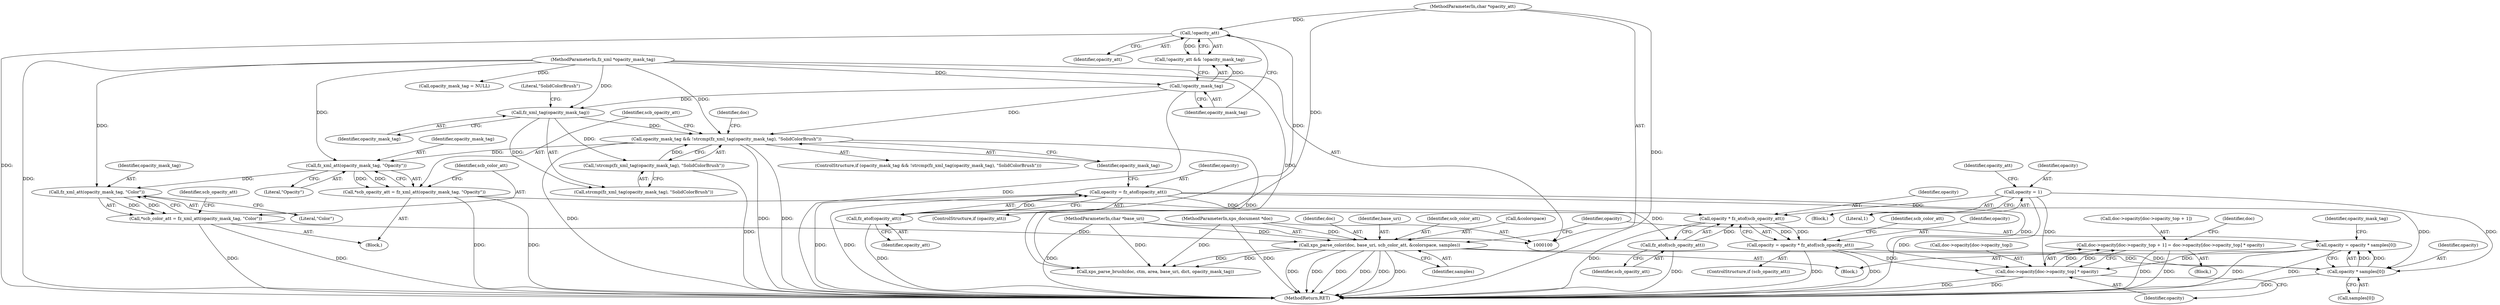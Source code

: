 digraph "0_ghostscript_60dabde18d7fe12b19da8b509bdfee9cc886aafc@array" {
"1000189" [label="(Call,doc->opacity[doc->opacity_top + 1] = doc->opacity[doc->opacity_top] * opacity)"];
"1000199" [label="(Call,doc->opacity[doc->opacity_top] * opacity)"];
"1000167" [label="(Call,opacity = opacity * samples[0])"];
"1000169" [label="(Call,opacity * samples[0])"];
"1000122" [label="(Call,opacity = fz_atof(opacity_att))"];
"1000124" [label="(Call,fz_atof(opacity_att))"];
"1000112" [label="(Call,!opacity_att)"];
"1000106" [label="(MethodParameterIn,char *opacity_att)"];
"1000117" [label="(Call,opacity = 1)"];
"1000149" [label="(Call,opacity = opacity * fz_atof(scb_opacity_att))"];
"1000151" [label="(Call,opacity * fz_atof(scb_opacity_att))"];
"1000153" [label="(Call,fz_atof(scb_opacity_att))"];
"1000136" [label="(Call,*scb_opacity_att = fz_xml_att(opacity_mask_tag, \"Opacity\"))"];
"1000138" [label="(Call,fz_xml_att(opacity_mask_tag, \"Opacity\"))"];
"1000127" [label="(Call,opacity_mask_tag && !strcmp(fz_xml_tag(opacity_mask_tag), \"SolidColorBrush\"))"];
"1000131" [label="(Call,fz_xml_tag(opacity_mask_tag))"];
"1000114" [label="(Call,!opacity_mask_tag)"];
"1000107" [label="(MethodParameterIn,fz_xml *opacity_mask_tag)"];
"1000129" [label="(Call,!strcmp(fz_xml_tag(opacity_mask_tag), \"SolidColorBrush\"))"];
"1000160" [label="(Call,xps_parse_color(doc, base_uri, scb_color_att, &colorspace, samples))"];
"1000101" [label="(MethodParameterIn,xps_document *doc)"];
"1000104" [label="(MethodParameterIn,char *base_uri)"];
"1000142" [label="(Call,*scb_color_att = fz_xml_att(opacity_mask_tag, \"Color\"))"];
"1000144" [label="(Call,fz_xml_att(opacity_mask_tag, \"Color\"))"];
"1000188" [label="(Block,)"];
"1000154" [label="(Identifier,scb_opacity_att)"];
"1000145" [label="(Identifier,opacity_mask_tag)"];
"1000149" [label="(Call,opacity = opacity * fz_atof(scb_opacity_att))"];
"1000166" [label="(Identifier,samples)"];
"1000210" [label="(Identifier,doc)"];
"1000117" [label="(Call,opacity = 1)"];
"1000146" [label="(Literal,\"Color\")"];
"1000121" [label="(Identifier,opacity_att)"];
"1000142" [label="(Call,*scb_color_att = fz_xml_att(opacity_mask_tag, \"Color\"))"];
"1000137" [label="(Identifier,scb_opacity_att)"];
"1000161" [label="(Identifier,doc)"];
"1000175" [label="(Identifier,opacity_mask_tag)"];
"1000124" [label="(Call,fz_atof(opacity_att))"];
"1000125" [label="(Identifier,opacity_att)"];
"1000181" [label="(Identifier,doc)"];
"1000130" [label="(Call,strcmp(fz_xml_tag(opacity_mask_tag), \"SolidColorBrush\"))"];
"1000111" [label="(Call,!opacity_att && !opacity_mask_tag)"];
"1000190" [label="(Call,doc->opacity[doc->opacity_top + 1])"];
"1000162" [label="(Identifier,base_uri)"];
"1000140" [label="(Literal,\"Opacity\")"];
"1000148" [label="(Identifier,scb_opacity_att)"];
"1000122" [label="(Call,opacity = fz_atof(opacity_att))"];
"1000168" [label="(Identifier,opacity)"];
"1000144" [label="(Call,fz_xml_att(opacity_mask_tag, \"Color\"))"];
"1000153" [label="(Call,fz_atof(scb_opacity_att))"];
"1000150" [label="(Identifier,opacity)"];
"1000112" [label="(Call,!opacity_att)"];
"1000151" [label="(Call,opacity * fz_atof(scb_opacity_att))"];
"1000127" [label="(Call,opacity_mask_tag && !strcmp(fz_xml_tag(opacity_mask_tag), \"SolidColorBrush\"))"];
"1000107" [label="(MethodParameterIn,fz_xml *opacity_mask_tag)"];
"1000163" [label="(Identifier,scb_color_att)"];
"1000147" [label="(ControlStructure,if (scb_opacity_att))"];
"1000108" [label="(Block,)"];
"1000171" [label="(Call,samples[0])"];
"1000113" [label="(Identifier,opacity_att)"];
"1000126" [label="(ControlStructure,if (opacity_mask_tag && !strcmp(fz_xml_tag(opacity_mask_tag), \"SolidColorBrush\")))"];
"1000189" [label="(Call,doc->opacity[doc->opacity_top + 1] = doc->opacity[doc->opacity_top] * opacity)"];
"1000160" [label="(Call,xps_parse_color(doc, base_uri, scb_color_att, &colorspace, samples))"];
"1000207" [label="(Identifier,opacity)"];
"1000101" [label="(MethodParameterIn,xps_document *doc)"];
"1000115" [label="(Identifier,opacity_mask_tag)"];
"1000200" [label="(Call,doc->opacity[doc->opacity_top])"];
"1000128" [label="(Identifier,opacity_mask_tag)"];
"1000139" [label="(Identifier,opacity_mask_tag)"];
"1000169" [label="(Call,opacity * samples[0])"];
"1000170" [label="(Identifier,opacity)"];
"1000106" [label="(MethodParameterIn,char *opacity_att)"];
"1000114" [label="(Call,!opacity_mask_tag)"];
"1000118" [label="(Identifier,opacity)"];
"1000199" [label="(Call,doc->opacity[doc->opacity_top] * opacity)"];
"1000119" [label="(Literal,1)"];
"1000143" [label="(Identifier,scb_color_att)"];
"1000136" [label="(Call,*scb_opacity_att = fz_xml_att(opacity_mask_tag, \"Opacity\"))"];
"1000120" [label="(ControlStructure,if (opacity_att))"];
"1000131" [label="(Call,fz_xml_tag(opacity_mask_tag))"];
"1000174" [label="(Call,opacity_mask_tag = NULL)"];
"1000223" [label="(Call,xps_parse_brush(doc, ctm, area, base_uri, dict, opacity_mask_tag))"];
"1000157" [label="(Block,)"];
"1000132" [label="(Identifier,opacity_mask_tag)"];
"1000133" [label="(Literal,\"SolidColorBrush\")"];
"1000167" [label="(Call,opacity = opacity * samples[0])"];
"1000164" [label="(Call,&colorspace)"];
"1000152" [label="(Identifier,opacity)"];
"1000104" [label="(MethodParameterIn,char *base_uri)"];
"1000134" [label="(Block,)"];
"1000234" [label="(MethodReturn,RET)"];
"1000156" [label="(Identifier,scb_color_att)"];
"1000138" [label="(Call,fz_xml_att(opacity_mask_tag, \"Opacity\"))"];
"1000123" [label="(Identifier,opacity)"];
"1000129" [label="(Call,!strcmp(fz_xml_tag(opacity_mask_tag), \"SolidColorBrush\"))"];
"1000189" -> "1000188"  [label="AST: "];
"1000189" -> "1000199"  [label="CFG: "];
"1000190" -> "1000189"  [label="AST: "];
"1000199" -> "1000189"  [label="AST: "];
"1000210" -> "1000189"  [label="CFG: "];
"1000189" -> "1000234"  [label="DDG: "];
"1000189" -> "1000234"  [label="DDG: "];
"1000199" -> "1000189"  [label="DDG: "];
"1000199" -> "1000189"  [label="DDG: "];
"1000199" -> "1000207"  [label="CFG: "];
"1000200" -> "1000199"  [label="AST: "];
"1000207" -> "1000199"  [label="AST: "];
"1000199" -> "1000234"  [label="DDG: "];
"1000199" -> "1000234"  [label="DDG: "];
"1000167" -> "1000199"  [label="DDG: "];
"1000122" -> "1000199"  [label="DDG: "];
"1000117" -> "1000199"  [label="DDG: "];
"1000149" -> "1000199"  [label="DDG: "];
"1000167" -> "1000157"  [label="AST: "];
"1000167" -> "1000169"  [label="CFG: "];
"1000168" -> "1000167"  [label="AST: "];
"1000169" -> "1000167"  [label="AST: "];
"1000175" -> "1000167"  [label="CFG: "];
"1000167" -> "1000234"  [label="DDG: "];
"1000167" -> "1000234"  [label="DDG: "];
"1000169" -> "1000167"  [label="DDG: "];
"1000169" -> "1000167"  [label="DDG: "];
"1000169" -> "1000171"  [label="CFG: "];
"1000170" -> "1000169"  [label="AST: "];
"1000171" -> "1000169"  [label="AST: "];
"1000169" -> "1000234"  [label="DDG: "];
"1000122" -> "1000169"  [label="DDG: "];
"1000117" -> "1000169"  [label="DDG: "];
"1000149" -> "1000169"  [label="DDG: "];
"1000160" -> "1000169"  [label="DDG: "];
"1000122" -> "1000120"  [label="AST: "];
"1000122" -> "1000124"  [label="CFG: "];
"1000123" -> "1000122"  [label="AST: "];
"1000124" -> "1000122"  [label="AST: "];
"1000128" -> "1000122"  [label="CFG: "];
"1000122" -> "1000234"  [label="DDG: "];
"1000122" -> "1000234"  [label="DDG: "];
"1000124" -> "1000122"  [label="DDG: "];
"1000122" -> "1000151"  [label="DDG: "];
"1000124" -> "1000125"  [label="CFG: "];
"1000125" -> "1000124"  [label="AST: "];
"1000124" -> "1000234"  [label="DDG: "];
"1000112" -> "1000124"  [label="DDG: "];
"1000106" -> "1000124"  [label="DDG: "];
"1000112" -> "1000111"  [label="AST: "];
"1000112" -> "1000113"  [label="CFG: "];
"1000113" -> "1000112"  [label="AST: "];
"1000115" -> "1000112"  [label="CFG: "];
"1000111" -> "1000112"  [label="CFG: "];
"1000112" -> "1000234"  [label="DDG: "];
"1000112" -> "1000111"  [label="DDG: "];
"1000106" -> "1000112"  [label="DDG: "];
"1000106" -> "1000100"  [label="AST: "];
"1000106" -> "1000234"  [label="DDG: "];
"1000117" -> "1000108"  [label="AST: "];
"1000117" -> "1000119"  [label="CFG: "];
"1000118" -> "1000117"  [label="AST: "];
"1000119" -> "1000117"  [label="AST: "];
"1000121" -> "1000117"  [label="CFG: "];
"1000117" -> "1000234"  [label="DDG: "];
"1000117" -> "1000151"  [label="DDG: "];
"1000149" -> "1000147"  [label="AST: "];
"1000149" -> "1000151"  [label="CFG: "];
"1000150" -> "1000149"  [label="AST: "];
"1000151" -> "1000149"  [label="AST: "];
"1000156" -> "1000149"  [label="CFG: "];
"1000149" -> "1000234"  [label="DDG: "];
"1000149" -> "1000234"  [label="DDG: "];
"1000151" -> "1000149"  [label="DDG: "];
"1000151" -> "1000149"  [label="DDG: "];
"1000151" -> "1000153"  [label="CFG: "];
"1000152" -> "1000151"  [label="AST: "];
"1000153" -> "1000151"  [label="AST: "];
"1000151" -> "1000234"  [label="DDG: "];
"1000153" -> "1000151"  [label="DDG: "];
"1000153" -> "1000154"  [label="CFG: "];
"1000154" -> "1000153"  [label="AST: "];
"1000153" -> "1000234"  [label="DDG: "];
"1000136" -> "1000153"  [label="DDG: "];
"1000136" -> "1000134"  [label="AST: "];
"1000136" -> "1000138"  [label="CFG: "];
"1000137" -> "1000136"  [label="AST: "];
"1000138" -> "1000136"  [label="AST: "];
"1000143" -> "1000136"  [label="CFG: "];
"1000136" -> "1000234"  [label="DDG: "];
"1000136" -> "1000234"  [label="DDG: "];
"1000138" -> "1000136"  [label="DDG: "];
"1000138" -> "1000136"  [label="DDG: "];
"1000138" -> "1000140"  [label="CFG: "];
"1000139" -> "1000138"  [label="AST: "];
"1000140" -> "1000138"  [label="AST: "];
"1000127" -> "1000138"  [label="DDG: "];
"1000107" -> "1000138"  [label="DDG: "];
"1000138" -> "1000144"  [label="DDG: "];
"1000127" -> "1000126"  [label="AST: "];
"1000127" -> "1000128"  [label="CFG: "];
"1000127" -> "1000129"  [label="CFG: "];
"1000128" -> "1000127"  [label="AST: "];
"1000129" -> "1000127"  [label="AST: "];
"1000137" -> "1000127"  [label="CFG: "];
"1000181" -> "1000127"  [label="CFG: "];
"1000127" -> "1000234"  [label="DDG: "];
"1000127" -> "1000234"  [label="DDG: "];
"1000127" -> "1000234"  [label="DDG: "];
"1000131" -> "1000127"  [label="DDG: "];
"1000114" -> "1000127"  [label="DDG: "];
"1000107" -> "1000127"  [label="DDG: "];
"1000129" -> "1000127"  [label="DDG: "];
"1000127" -> "1000223"  [label="DDG: "];
"1000131" -> "1000130"  [label="AST: "];
"1000131" -> "1000132"  [label="CFG: "];
"1000132" -> "1000131"  [label="AST: "];
"1000133" -> "1000131"  [label="CFG: "];
"1000131" -> "1000129"  [label="DDG: "];
"1000131" -> "1000130"  [label="DDG: "];
"1000114" -> "1000131"  [label="DDG: "];
"1000107" -> "1000131"  [label="DDG: "];
"1000114" -> "1000111"  [label="AST: "];
"1000114" -> "1000115"  [label="CFG: "];
"1000115" -> "1000114"  [label="AST: "];
"1000111" -> "1000114"  [label="CFG: "];
"1000114" -> "1000234"  [label="DDG: "];
"1000114" -> "1000111"  [label="DDG: "];
"1000107" -> "1000114"  [label="DDG: "];
"1000107" -> "1000100"  [label="AST: "];
"1000107" -> "1000234"  [label="DDG: "];
"1000107" -> "1000144"  [label="DDG: "];
"1000107" -> "1000174"  [label="DDG: "];
"1000107" -> "1000223"  [label="DDG: "];
"1000129" -> "1000130"  [label="CFG: "];
"1000130" -> "1000129"  [label="AST: "];
"1000129" -> "1000234"  [label="DDG: "];
"1000160" -> "1000157"  [label="AST: "];
"1000160" -> "1000166"  [label="CFG: "];
"1000161" -> "1000160"  [label="AST: "];
"1000162" -> "1000160"  [label="AST: "];
"1000163" -> "1000160"  [label="AST: "];
"1000164" -> "1000160"  [label="AST: "];
"1000166" -> "1000160"  [label="AST: "];
"1000168" -> "1000160"  [label="CFG: "];
"1000160" -> "1000234"  [label="DDG: "];
"1000160" -> "1000234"  [label="DDG: "];
"1000160" -> "1000234"  [label="DDG: "];
"1000160" -> "1000234"  [label="DDG: "];
"1000160" -> "1000234"  [label="DDG: "];
"1000160" -> "1000234"  [label="DDG: "];
"1000101" -> "1000160"  [label="DDG: "];
"1000104" -> "1000160"  [label="DDG: "];
"1000142" -> "1000160"  [label="DDG: "];
"1000160" -> "1000223"  [label="DDG: "];
"1000160" -> "1000223"  [label="DDG: "];
"1000101" -> "1000100"  [label="AST: "];
"1000101" -> "1000234"  [label="DDG: "];
"1000101" -> "1000223"  [label="DDG: "];
"1000104" -> "1000100"  [label="AST: "];
"1000104" -> "1000234"  [label="DDG: "];
"1000104" -> "1000223"  [label="DDG: "];
"1000142" -> "1000134"  [label="AST: "];
"1000142" -> "1000144"  [label="CFG: "];
"1000143" -> "1000142"  [label="AST: "];
"1000144" -> "1000142"  [label="AST: "];
"1000148" -> "1000142"  [label="CFG: "];
"1000142" -> "1000234"  [label="DDG: "];
"1000142" -> "1000234"  [label="DDG: "];
"1000144" -> "1000142"  [label="DDG: "];
"1000144" -> "1000142"  [label="DDG: "];
"1000144" -> "1000146"  [label="CFG: "];
"1000145" -> "1000144"  [label="AST: "];
"1000146" -> "1000144"  [label="AST: "];
}
